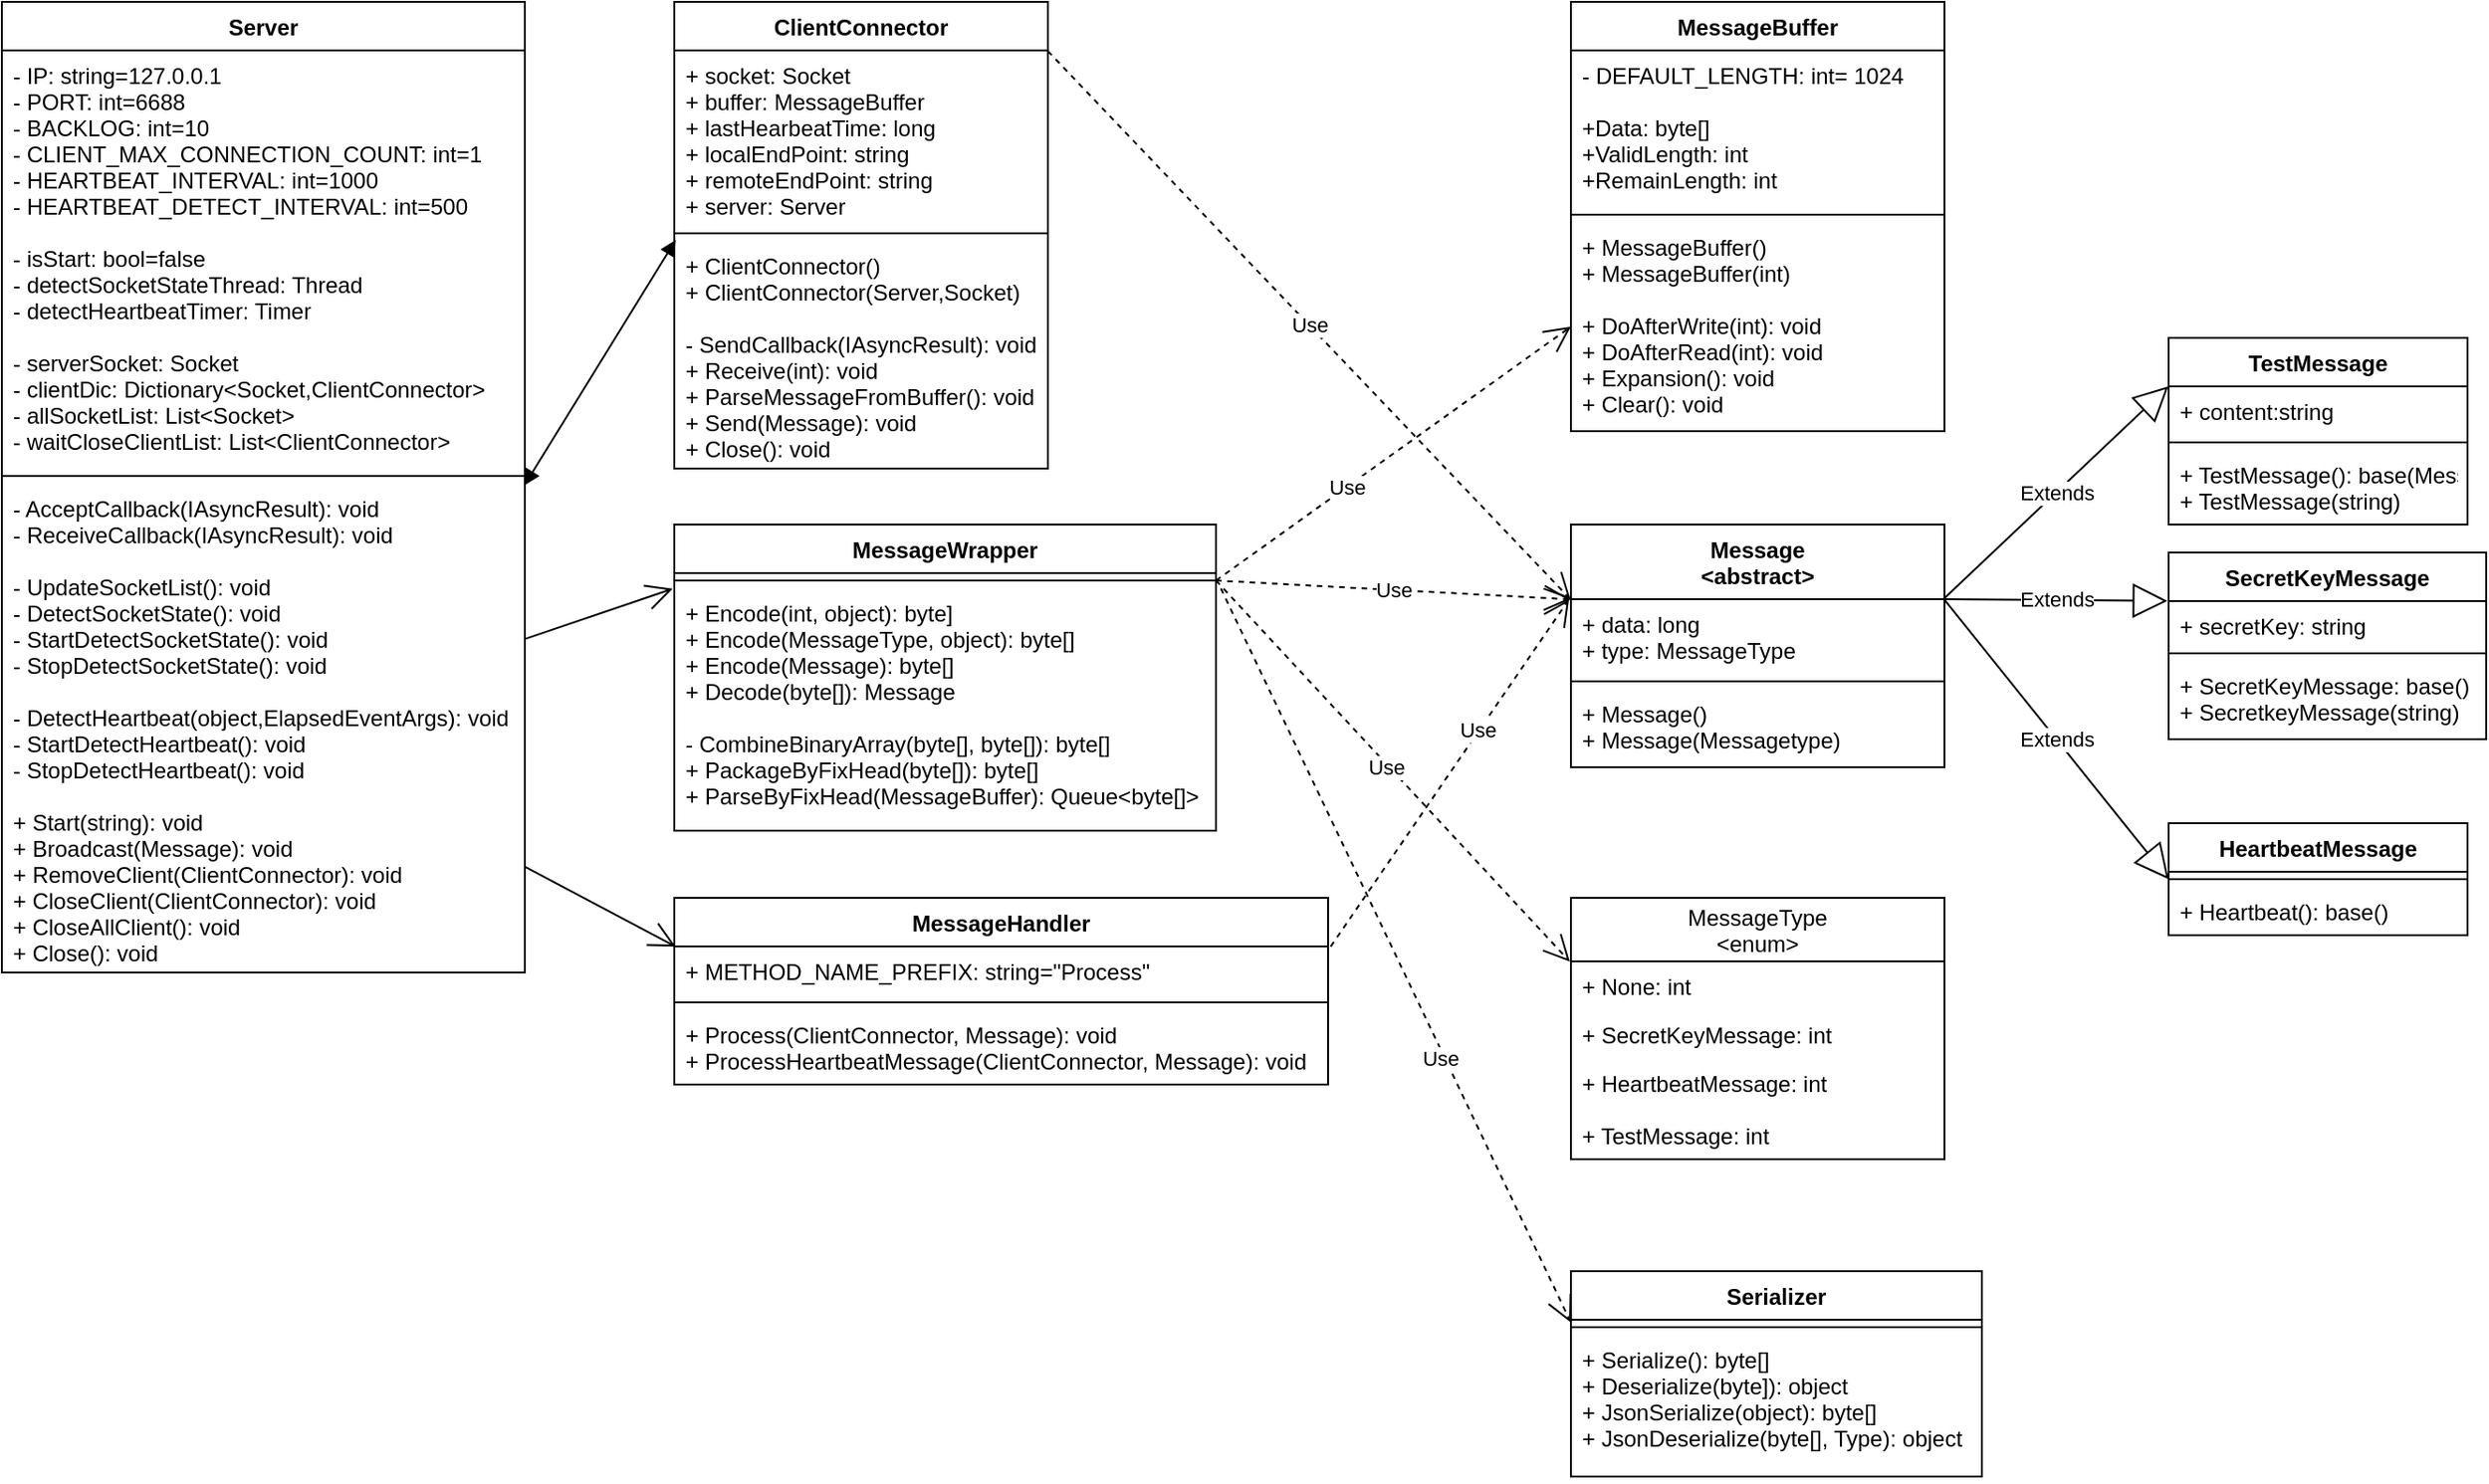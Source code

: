 <mxfile version="20.5.0" type="github">
  <diagram id="C5RBs43oDa-KdzZeNtuy" name="Page-1">
    <mxGraphModel dx="1618" dy="710" grid="1" gridSize="10" guides="1" tooltips="1" connect="1" arrows="1" fold="1" page="1" pageScale="1" pageWidth="827" pageHeight="1169" math="0" shadow="0">
      <root>
        <mxCell id="WIyWlLk6GJQsqaUBKTNV-0" />
        <mxCell id="WIyWlLk6GJQsqaUBKTNV-1" parent="WIyWlLk6GJQsqaUBKTNV-0" />
        <mxCell id="VAwtb7KLq5aNkNkUl2DF-0" value="Server" style="swimlane;fontStyle=1;align=center;verticalAlign=top;childLayout=stackLayout;horizontal=1;startSize=26;horizontalStack=0;resizeParent=1;resizeParentMax=0;resizeLast=0;collapsible=1;marginBottom=0;" parent="WIyWlLk6GJQsqaUBKTNV-1" vertex="1">
          <mxGeometry x="40" y="40" width="280" height="520" as="geometry" />
        </mxCell>
        <mxCell id="VAwtb7KLq5aNkNkUl2DF-1" value="- IP: string=127.0.0.1&#xa;- PORT: int=6688&#xa;- BACKLOG: int=10&#xa;- CLIENT_MAX_CONNECTION_COUNT: int=1&#xa;- HEARTBEAT_INTERVAL: int=1000&#xa;- HEARTBEAT_DETECT_INTERVAL: int=500&#xa;&#xa;- isStart: bool=false&#xa;- detectSocketStateThread: Thread&#xa;- detectHeartbeatTimer: Timer&#xa;&#xa;- serverSocket: Socket&#xa;- clientDic: Dictionary&lt;Socket,ClientConnector&gt;&#xa;- allSocketList: List&lt;Socket&gt;&#xa;- waitCloseClientList: List&lt;ClientConnector&gt;" style="text;strokeColor=none;fillColor=none;align=left;verticalAlign=top;spacingLeft=4;spacingRight=4;overflow=hidden;rotatable=0;points=[[0,0.5],[1,0.5]];portConstraint=eastwest;" parent="VAwtb7KLq5aNkNkUl2DF-0" vertex="1">
          <mxGeometry y="26" width="280" height="224" as="geometry" />
        </mxCell>
        <mxCell id="VAwtb7KLq5aNkNkUl2DF-2" value="" style="line;strokeWidth=1;fillColor=none;align=left;verticalAlign=middle;spacingTop=-1;spacingLeft=3;spacingRight=3;rotatable=0;labelPosition=right;points=[];portConstraint=eastwest;strokeColor=inherit;" parent="VAwtb7KLq5aNkNkUl2DF-0" vertex="1">
          <mxGeometry y="250" width="280" height="8" as="geometry" />
        </mxCell>
        <mxCell id="VAwtb7KLq5aNkNkUl2DF-3" value="- AcceptCallback(IAsyncResult): void&#xa;- ReceiveCallback(IAsyncResult): void&#xa;&#xa;- UpdateSocketList(): void&#xa;- DetectSocketState(): void&#xa;- StartDetectSocketState(): void&#xa;- StopDetectSocketState(): void&#xa;&#xa;- DetectHeartbeat(object,ElapsedEventArgs): void&#xa;- StartDetectHeartbeat(): void&#xa;- StopDetectHeartbeat(): void&#xa;&#xa;+ Start(string): void&#xa;+ Broadcast(Message): void&#xa;+ RemoveClient(ClientConnector): void&#xa;+ CloseClient(ClientConnector): void&#xa;+ CloseAllClient(): void&#xa;+ Close(): void" style="text;strokeColor=none;fillColor=none;align=left;verticalAlign=top;spacingLeft=4;spacingRight=4;overflow=hidden;rotatable=0;points=[[0,0.5],[1,0.5]];portConstraint=eastwest;" parent="VAwtb7KLq5aNkNkUl2DF-0" vertex="1">
          <mxGeometry y="258" width="280" height="262" as="geometry" />
        </mxCell>
        <mxCell id="B_friO1HUQH2m3yJXOge-0" value="ClientConnector" style="swimlane;fontStyle=1;align=center;verticalAlign=top;childLayout=stackLayout;horizontal=1;startSize=26;horizontalStack=0;resizeParent=1;resizeParentMax=0;resizeLast=0;collapsible=1;marginBottom=0;" parent="WIyWlLk6GJQsqaUBKTNV-1" vertex="1">
          <mxGeometry x="400" y="40" width="200" height="250" as="geometry" />
        </mxCell>
        <mxCell id="B_friO1HUQH2m3yJXOge-1" value="+ socket: Socket&#xa;+ buffer: MessageBuffer&#xa;+ lastHearbeatTime: long&#xa;+ localEndPoint: string&#xa;+ remoteEndPoint: string&#xa;+ server: Server&#xa;" style="text;strokeColor=none;fillColor=none;align=left;verticalAlign=top;spacingLeft=4;spacingRight=4;overflow=hidden;rotatable=0;points=[[0,0.5],[1,0.5]];portConstraint=eastwest;" parent="B_friO1HUQH2m3yJXOge-0" vertex="1">
          <mxGeometry y="26" width="200" height="94" as="geometry" />
        </mxCell>
        <mxCell id="B_friO1HUQH2m3yJXOge-2" value="" style="line;strokeWidth=1;fillColor=none;align=left;verticalAlign=middle;spacingTop=-1;spacingLeft=3;spacingRight=3;rotatable=0;labelPosition=right;points=[];portConstraint=eastwest;strokeColor=inherit;" parent="B_friO1HUQH2m3yJXOge-0" vertex="1">
          <mxGeometry y="120" width="200" height="8" as="geometry" />
        </mxCell>
        <mxCell id="B_friO1HUQH2m3yJXOge-3" value="+ ClientConnector()&#xa;+ ClientConnector(Server,Socket)&#xa;&#xa;- SendCallback(IAsyncResult): void&#xa;+ Receive(int): void&#xa;+ ParseMessageFromBuffer(): void&#xa;+ Send(Message): void&#xa;+ Close(): void" style="text;strokeColor=none;fillColor=none;align=left;verticalAlign=top;spacingLeft=4;spacingRight=4;overflow=hidden;rotatable=0;points=[[0,0.5],[1,0.5]];portConstraint=eastwest;" parent="B_friO1HUQH2m3yJXOge-0" vertex="1">
          <mxGeometry y="128" width="200" height="122" as="geometry" />
        </mxCell>
        <mxCell id="B_friO1HUQH2m3yJXOge-4" value="MessageHandler" style="swimlane;fontStyle=1;align=center;verticalAlign=top;childLayout=stackLayout;horizontal=1;startSize=26;horizontalStack=0;resizeParent=1;resizeParentMax=0;resizeLast=0;collapsible=1;marginBottom=0;" parent="WIyWlLk6GJQsqaUBKTNV-1" vertex="1">
          <mxGeometry x="400" y="520" width="350" height="100" as="geometry" />
        </mxCell>
        <mxCell id="B_friO1HUQH2m3yJXOge-5" value="+ METHOD_NAME_PREFIX: string=&quot;Process&quot;" style="text;strokeColor=none;fillColor=none;align=left;verticalAlign=top;spacingLeft=4;spacingRight=4;overflow=hidden;rotatable=0;points=[[0,0.5],[1,0.5]];portConstraint=eastwest;" parent="B_friO1HUQH2m3yJXOge-4" vertex="1">
          <mxGeometry y="26" width="350" height="26" as="geometry" />
        </mxCell>
        <mxCell id="B_friO1HUQH2m3yJXOge-6" value="" style="line;strokeWidth=1;fillColor=none;align=left;verticalAlign=middle;spacingTop=-1;spacingLeft=3;spacingRight=3;rotatable=0;labelPosition=right;points=[];portConstraint=eastwest;strokeColor=inherit;" parent="B_friO1HUQH2m3yJXOge-4" vertex="1">
          <mxGeometry y="52" width="350" height="8" as="geometry" />
        </mxCell>
        <mxCell id="B_friO1HUQH2m3yJXOge-7" value="+ Process(ClientConnector, Message): void&#xa;+ ProcessHeartbeatMessage(ClientConnector, Message): void" style="text;strokeColor=none;fillColor=none;align=left;verticalAlign=top;spacingLeft=4;spacingRight=4;overflow=hidden;rotatable=0;points=[[0,0.5],[1,0.5]];portConstraint=eastwest;" parent="B_friO1HUQH2m3yJXOge-4" vertex="1">
          <mxGeometry y="60" width="350" height="40" as="geometry" />
        </mxCell>
        <mxCell id="B_friO1HUQH2m3yJXOge-8" value="Message&#xa;&lt;abstract&gt;" style="swimlane;fontStyle=1;align=center;verticalAlign=top;childLayout=stackLayout;horizontal=1;startSize=40;horizontalStack=0;resizeParent=1;resizeParentMax=0;resizeLast=0;collapsible=1;marginBottom=0;" parent="WIyWlLk6GJQsqaUBKTNV-1" vertex="1">
          <mxGeometry x="880" y="320" width="200" height="130" as="geometry" />
        </mxCell>
        <mxCell id="B_friO1HUQH2m3yJXOge-9" value="+ data: long&#xa;+ type: MessageType&#xa;&#xa;" style="text;strokeColor=none;fillColor=none;align=left;verticalAlign=top;spacingLeft=4;spacingRight=4;overflow=hidden;rotatable=0;points=[[0,0.5],[1,0.5]];portConstraint=eastwest;" parent="B_friO1HUQH2m3yJXOge-8" vertex="1">
          <mxGeometry y="40" width="200" height="40" as="geometry" />
        </mxCell>
        <mxCell id="B_friO1HUQH2m3yJXOge-10" value="" style="line;strokeWidth=1;fillColor=none;align=left;verticalAlign=middle;spacingTop=-1;spacingLeft=3;spacingRight=3;rotatable=0;labelPosition=right;points=[];portConstraint=eastwest;strokeColor=inherit;" parent="B_friO1HUQH2m3yJXOge-8" vertex="1">
          <mxGeometry y="80" width="200" height="8" as="geometry" />
        </mxCell>
        <mxCell id="B_friO1HUQH2m3yJXOge-11" value="+ Message()&#xa;+ Message(Messagetype)" style="text;strokeColor=none;fillColor=none;align=left;verticalAlign=top;spacingLeft=4;spacingRight=4;overflow=hidden;rotatable=0;points=[[0,0.5],[1,0.5]];portConstraint=eastwest;" parent="B_friO1HUQH2m3yJXOge-8" vertex="1">
          <mxGeometry y="88" width="200" height="42" as="geometry" />
        </mxCell>
        <mxCell id="B_friO1HUQH2m3yJXOge-12" value="MessageBuffer" style="swimlane;fontStyle=1;align=center;verticalAlign=top;childLayout=stackLayout;horizontal=1;startSize=26;horizontalStack=0;resizeParent=1;resizeParentMax=0;resizeLast=0;collapsible=1;marginBottom=0;" parent="WIyWlLk6GJQsqaUBKTNV-1" vertex="1">
          <mxGeometry x="880" y="40" width="200" height="230" as="geometry" />
        </mxCell>
        <mxCell id="B_friO1HUQH2m3yJXOge-13" value="- DEFAULT_LENGTH: int= 1024&#xa;&#xa;+Data: byte[]&#xa;+ValidLength: int&#xa;+RemainLength: int" style="text;strokeColor=none;fillColor=none;align=left;verticalAlign=top;spacingLeft=4;spacingRight=4;overflow=hidden;rotatable=0;points=[[0,0.5],[1,0.5]];portConstraint=eastwest;" parent="B_friO1HUQH2m3yJXOge-12" vertex="1">
          <mxGeometry y="26" width="200" height="84" as="geometry" />
        </mxCell>
        <mxCell id="B_friO1HUQH2m3yJXOge-14" value="" style="line;strokeWidth=1;fillColor=none;align=left;verticalAlign=middle;spacingTop=-1;spacingLeft=3;spacingRight=3;rotatable=0;labelPosition=right;points=[];portConstraint=eastwest;strokeColor=inherit;" parent="B_friO1HUQH2m3yJXOge-12" vertex="1">
          <mxGeometry y="110" width="200" height="8" as="geometry" />
        </mxCell>
        <mxCell id="B_friO1HUQH2m3yJXOge-15" value="+ MessageBuffer()&#xa;+ MessageBuffer(int)&#xa;&#xa;+ DoAfterWrite(int): void&#xa;+ DoAfterRead(int): void&#xa;+ Expansion(): void&#xa;+ Clear(): void" style="text;strokeColor=none;fillColor=none;align=left;verticalAlign=top;spacingLeft=4;spacingRight=4;overflow=hidden;rotatable=0;points=[[0,0.5],[1,0.5]];portConstraint=eastwest;" parent="B_friO1HUQH2m3yJXOge-12" vertex="1">
          <mxGeometry y="118" width="200" height="112" as="geometry" />
        </mxCell>
        <mxCell id="B_friO1HUQH2m3yJXOge-20" value="MessageWrapper" style="swimlane;fontStyle=1;align=center;verticalAlign=top;childLayout=stackLayout;horizontal=1;startSize=26;horizontalStack=0;resizeParent=1;resizeParentMax=0;resizeLast=0;collapsible=1;marginBottom=0;" parent="WIyWlLk6GJQsqaUBKTNV-1" vertex="1">
          <mxGeometry x="400" y="320" width="290" height="164" as="geometry" />
        </mxCell>
        <mxCell id="B_friO1HUQH2m3yJXOge-22" value="" style="line;strokeWidth=1;fillColor=none;align=left;verticalAlign=middle;spacingTop=-1;spacingLeft=3;spacingRight=3;rotatable=0;labelPosition=right;points=[];portConstraint=eastwest;strokeColor=inherit;" parent="B_friO1HUQH2m3yJXOge-20" vertex="1">
          <mxGeometry y="26" width="290" height="8" as="geometry" />
        </mxCell>
        <mxCell id="B_friO1HUQH2m3yJXOge-23" value="+ Encode(int, object): byte]&#xa;+ Encode(MessageType, object): byte[]&#xa;+ Encode(Message): byte[]&#xa;+ Decode(byte[]): Message&#xa;&#xa;- CombineBinaryArray(byte[], byte[]): byte[]&#xa;+ PackageByFixHead(byte[]): byte[]&#xa;+ ParseByFixHead(MessageBuffer): Queue&lt;byte[]&gt;" style="text;strokeColor=none;fillColor=none;align=left;verticalAlign=top;spacingLeft=4;spacingRight=4;overflow=hidden;rotatable=0;points=[[0,0.5],[1,0.5]];portConstraint=eastwest;" parent="B_friO1HUQH2m3yJXOge-20" vertex="1">
          <mxGeometry y="34" width="290" height="130" as="geometry" />
        </mxCell>
        <mxCell id="B_friO1HUQH2m3yJXOge-24" value="Serializer" style="swimlane;fontStyle=1;align=center;verticalAlign=top;childLayout=stackLayout;horizontal=1;startSize=26;horizontalStack=0;resizeParent=1;resizeParentMax=0;resizeLast=0;collapsible=1;marginBottom=0;" parent="WIyWlLk6GJQsqaUBKTNV-1" vertex="1">
          <mxGeometry x="880" y="720" width="220" height="110" as="geometry" />
        </mxCell>
        <mxCell id="B_friO1HUQH2m3yJXOge-26" value="" style="line;strokeWidth=1;fillColor=none;align=left;verticalAlign=middle;spacingTop=-1;spacingLeft=3;spacingRight=3;rotatable=0;labelPosition=right;points=[];portConstraint=eastwest;strokeColor=inherit;" parent="B_friO1HUQH2m3yJXOge-24" vertex="1">
          <mxGeometry y="26" width="220" height="8" as="geometry" />
        </mxCell>
        <mxCell id="B_friO1HUQH2m3yJXOge-27" value="+ Serialize(): byte[]&#xa;+ Deserialize(byte]): object&#xa;+ JsonSerialize(object): byte[]&#xa;+ JsonDeserialize(byte[], Type): object" style="text;strokeColor=none;fillColor=none;align=left;verticalAlign=top;spacingLeft=4;spacingRight=4;overflow=hidden;rotatable=0;points=[[0,0.5],[1,0.5]];portConstraint=eastwest;" parent="B_friO1HUQH2m3yJXOge-24" vertex="1">
          <mxGeometry y="34" width="220" height="76" as="geometry" />
        </mxCell>
        <mxCell id="NcEaHT6Et7PMbFL95pdy-6" value="TestMessage" style="swimlane;fontStyle=1;align=center;verticalAlign=top;childLayout=stackLayout;horizontal=1;startSize=26;horizontalStack=0;resizeParent=1;resizeParentMax=0;resizeLast=0;collapsible=1;marginBottom=0;" vertex="1" parent="WIyWlLk6GJQsqaUBKTNV-1">
          <mxGeometry x="1200" y="220" width="160" height="100" as="geometry" />
        </mxCell>
        <mxCell id="NcEaHT6Et7PMbFL95pdy-7" value="+ content:string" style="text;strokeColor=none;fillColor=none;align=left;verticalAlign=top;spacingLeft=4;spacingRight=4;overflow=hidden;rotatable=0;points=[[0,0.5],[1,0.5]];portConstraint=eastwest;" vertex="1" parent="NcEaHT6Et7PMbFL95pdy-6">
          <mxGeometry y="26" width="160" height="26" as="geometry" />
        </mxCell>
        <mxCell id="NcEaHT6Et7PMbFL95pdy-8" value="" style="line;strokeWidth=1;fillColor=none;align=left;verticalAlign=middle;spacingTop=-1;spacingLeft=3;spacingRight=3;rotatable=0;labelPosition=right;points=[];portConstraint=eastwest;strokeColor=inherit;" vertex="1" parent="NcEaHT6Et7PMbFL95pdy-6">
          <mxGeometry y="52" width="160" height="8" as="geometry" />
        </mxCell>
        <mxCell id="NcEaHT6Et7PMbFL95pdy-9" value="+ TestMessage(): base(MessageType)&#xa;+ TestMessage(string)" style="text;strokeColor=none;fillColor=none;align=left;verticalAlign=top;spacingLeft=4;spacingRight=4;overflow=hidden;rotatable=0;points=[[0,0.5],[1,0.5]];portConstraint=eastwest;" vertex="1" parent="NcEaHT6Et7PMbFL95pdy-6">
          <mxGeometry y="60" width="160" height="40" as="geometry" />
        </mxCell>
        <mxCell id="NcEaHT6Et7PMbFL95pdy-12" value="SecretKeyMessage" style="swimlane;fontStyle=1;align=center;verticalAlign=top;childLayout=stackLayout;horizontal=1;startSize=26;horizontalStack=0;resizeParent=1;resizeParentMax=0;resizeLast=0;collapsible=1;marginBottom=0;" vertex="1" parent="WIyWlLk6GJQsqaUBKTNV-1">
          <mxGeometry x="1200" y="335" width="170" height="100" as="geometry" />
        </mxCell>
        <mxCell id="NcEaHT6Et7PMbFL95pdy-13" value="+ secretKey: string" style="text;strokeColor=none;fillColor=none;align=left;verticalAlign=top;spacingLeft=4;spacingRight=4;overflow=hidden;rotatable=0;points=[[0,0.5],[1,0.5]];portConstraint=eastwest;" vertex="1" parent="NcEaHT6Et7PMbFL95pdy-12">
          <mxGeometry y="26" width="170" height="24" as="geometry" />
        </mxCell>
        <mxCell id="NcEaHT6Et7PMbFL95pdy-14" value="" style="line;strokeWidth=1;fillColor=none;align=left;verticalAlign=middle;spacingTop=-1;spacingLeft=3;spacingRight=3;rotatable=0;labelPosition=right;points=[];portConstraint=eastwest;strokeColor=inherit;" vertex="1" parent="NcEaHT6Et7PMbFL95pdy-12">
          <mxGeometry y="50" width="170" height="8" as="geometry" />
        </mxCell>
        <mxCell id="NcEaHT6Et7PMbFL95pdy-15" value="+ SecretKeyMessage: base()&#xa;+ SecretkeyMessage(string)" style="text;strokeColor=none;fillColor=none;align=left;verticalAlign=top;spacingLeft=4;spacingRight=4;overflow=hidden;rotatable=0;points=[[0,0.5],[1,0.5]];portConstraint=eastwest;" vertex="1" parent="NcEaHT6Et7PMbFL95pdy-12">
          <mxGeometry y="58" width="170" height="42" as="geometry" />
        </mxCell>
        <mxCell id="NcEaHT6Et7PMbFL95pdy-16" value="HeartbeatMessage" style="swimlane;fontStyle=1;align=center;verticalAlign=top;childLayout=stackLayout;horizontal=1;startSize=26;horizontalStack=0;resizeParent=1;resizeParentMax=0;resizeLast=0;collapsible=1;marginBottom=0;" vertex="1" parent="WIyWlLk6GJQsqaUBKTNV-1">
          <mxGeometry x="1200" y="480" width="160" height="60" as="geometry" />
        </mxCell>
        <mxCell id="NcEaHT6Et7PMbFL95pdy-18" value="" style="line;strokeWidth=1;fillColor=none;align=left;verticalAlign=middle;spacingTop=-1;spacingLeft=3;spacingRight=3;rotatable=0;labelPosition=right;points=[];portConstraint=eastwest;strokeColor=inherit;" vertex="1" parent="NcEaHT6Et7PMbFL95pdy-16">
          <mxGeometry y="26" width="160" height="8" as="geometry" />
        </mxCell>
        <mxCell id="NcEaHT6Et7PMbFL95pdy-19" value="+ Heartbeat(): base()" style="text;strokeColor=none;fillColor=none;align=left;verticalAlign=top;spacingLeft=4;spacingRight=4;overflow=hidden;rotatable=0;points=[[0,0.5],[1,0.5]];portConstraint=eastwest;" vertex="1" parent="NcEaHT6Et7PMbFL95pdy-16">
          <mxGeometry y="34" width="160" height="26" as="geometry" />
        </mxCell>
        <mxCell id="NcEaHT6Et7PMbFL95pdy-25" value="MessageType&#xa;&lt;enum&gt;" style="swimlane;fontStyle=0;childLayout=stackLayout;horizontal=1;startSize=34;fillColor=none;horizontalStack=0;resizeParent=1;resizeParentMax=0;resizeLast=0;collapsible=1;marginBottom=0;" vertex="1" parent="WIyWlLk6GJQsqaUBKTNV-1">
          <mxGeometry x="880" y="520" width="200" height="140" as="geometry" />
        </mxCell>
        <mxCell id="NcEaHT6Et7PMbFL95pdy-26" value="+ None: int" style="text;strokeColor=none;fillColor=none;align=left;verticalAlign=top;spacingLeft=4;spacingRight=4;overflow=hidden;rotatable=0;points=[[0,0.5],[1,0.5]];portConstraint=eastwest;" vertex="1" parent="NcEaHT6Et7PMbFL95pdy-25">
          <mxGeometry y="34" width="200" height="26" as="geometry" />
        </mxCell>
        <mxCell id="NcEaHT6Et7PMbFL95pdy-27" value="+ SecretKeyMessage: int" style="text;strokeColor=none;fillColor=none;align=left;verticalAlign=top;spacingLeft=4;spacingRight=4;overflow=hidden;rotatable=0;points=[[0,0.5],[1,0.5]];portConstraint=eastwest;" vertex="1" parent="NcEaHT6Et7PMbFL95pdy-25">
          <mxGeometry y="60" width="200" height="26" as="geometry" />
        </mxCell>
        <mxCell id="NcEaHT6Et7PMbFL95pdy-28" value="+ HeartbeatMessage: int&#xa;&#xa;+ TestMessage: int" style="text;strokeColor=none;fillColor=none;align=left;verticalAlign=top;spacingLeft=4;spacingRight=4;overflow=hidden;rotatable=0;points=[[0,0.5],[1,0.5]];portConstraint=eastwest;" vertex="1" parent="NcEaHT6Et7PMbFL95pdy-25">
          <mxGeometry y="86" width="200" height="54" as="geometry" />
        </mxCell>
        <mxCell id="NcEaHT6Et7PMbFL95pdy-32" value="Use" style="endArrow=open;endSize=12;dashed=1;html=1;rounded=0;entryX=0;entryY=0.5;entryDx=0;entryDy=0;" edge="1" parent="WIyWlLk6GJQsqaUBKTNV-1" target="B_friO1HUQH2m3yJXOge-15">
          <mxGeometry x="-0.264" width="160" relative="1" as="geometry">
            <mxPoint x="690" y="350" as="sourcePoint" />
            <mxPoint x="850" y="400" as="targetPoint" />
            <Array as="points" />
            <mxPoint as="offset" />
          </mxGeometry>
        </mxCell>
        <mxCell id="NcEaHT6Et7PMbFL95pdy-33" value="Use" style="endArrow=open;endSize=12;dashed=1;html=1;rounded=0;entryX=-0.003;entryY=0.005;entryDx=0;entryDy=0;entryPerimeter=0;" edge="1" parent="WIyWlLk6GJQsqaUBKTNV-1" target="NcEaHT6Et7PMbFL95pdy-26">
          <mxGeometry x="-0.039" y="-2" width="160" relative="1" as="geometry">
            <mxPoint x="690" y="350" as="sourcePoint" />
            <mxPoint x="850" y="400" as="targetPoint" />
            <Array as="points" />
            <mxPoint x="1" as="offset" />
          </mxGeometry>
        </mxCell>
        <mxCell id="NcEaHT6Et7PMbFL95pdy-44" value="Extends" style="endArrow=block;endSize=16;endFill=0;html=1;rounded=0;entryX=-0.004;entryY=-0.004;entryDx=0;entryDy=0;exitX=0.998;exitY=0;exitDx=0;exitDy=0;exitPerimeter=0;entryPerimeter=0;" edge="1" parent="WIyWlLk6GJQsqaUBKTNV-1" source="B_friO1HUQH2m3yJXOge-9" target="NcEaHT6Et7PMbFL95pdy-13">
          <mxGeometry width="160" relative="1" as="geometry">
            <mxPoint x="1080" y="380" as="sourcePoint" />
            <mxPoint x="1240" y="380" as="targetPoint" />
          </mxGeometry>
        </mxCell>
        <mxCell id="NcEaHT6Et7PMbFL95pdy-47" value="Extends" style="endArrow=block;endSize=16;endFill=0;html=1;rounded=0;entryX=0;entryY=0.5;entryDx=0;entryDy=0;exitX=0.998;exitY=-0.005;exitDx=0;exitDy=0;exitPerimeter=0;" edge="1" parent="WIyWlLk6GJQsqaUBKTNV-1" source="B_friO1HUQH2m3yJXOge-9" target="NcEaHT6Et7PMbFL95pdy-16">
          <mxGeometry width="160" relative="1" as="geometry">
            <mxPoint x="1080" y="380" as="sourcePoint" />
            <mxPoint x="1240" y="380" as="targetPoint" />
          </mxGeometry>
        </mxCell>
        <mxCell id="NcEaHT6Et7PMbFL95pdy-48" value="Extends" style="endArrow=block;endSize=16;endFill=0;html=1;rounded=0;entryX=-0.001;entryY=-0.001;entryDx=0;entryDy=0;entryPerimeter=0;exitX=0.997;exitY=0;exitDx=0;exitDy=0;exitPerimeter=0;" edge="1" parent="WIyWlLk6GJQsqaUBKTNV-1" source="B_friO1HUQH2m3yJXOge-9" target="NcEaHT6Et7PMbFL95pdy-7">
          <mxGeometry width="160" relative="1" as="geometry">
            <mxPoint x="1080" y="429" as="sourcePoint" />
            <mxPoint x="1240" y="429" as="targetPoint" />
          </mxGeometry>
        </mxCell>
        <mxCell id="NcEaHT6Et7PMbFL95pdy-49" value="Use" style="endArrow=open;endSize=12;dashed=1;html=1;rounded=0;entryX=-0.001;entryY=0.002;entryDx=0;entryDy=0;exitX=1;exitY=0.004;exitDx=0;exitDy=0;exitPerimeter=0;entryPerimeter=0;" edge="1" parent="WIyWlLk6GJQsqaUBKTNV-1" source="B_friO1HUQH2m3yJXOge-1" target="B_friO1HUQH2m3yJXOge-9">
          <mxGeometry width="160" relative="1" as="geometry">
            <mxPoint x="600" y="229" as="sourcePoint" />
            <mxPoint x="760" y="229" as="targetPoint" />
          </mxGeometry>
        </mxCell>
        <mxCell id="NcEaHT6Et7PMbFL95pdy-50" value="Use" style="endArrow=open;endSize=12;dashed=1;html=1;rounded=0;entryX=-0.001;entryY=0.002;entryDx=0;entryDy=0;entryPerimeter=0;exitX=1;exitY=0.5;exitDx=0;exitDy=0;exitPerimeter=0;" edge="1" parent="WIyWlLk6GJQsqaUBKTNV-1" source="B_friO1HUQH2m3yJXOge-22" target="B_friO1HUQH2m3yJXOge-9">
          <mxGeometry width="160" relative="1" as="geometry">
            <mxPoint x="690" y="419" as="sourcePoint" />
            <mxPoint x="850" y="419" as="targetPoint" />
          </mxGeometry>
        </mxCell>
        <mxCell id="NcEaHT6Et7PMbFL95pdy-51" value="Use" style="endArrow=open;endSize=12;dashed=1;html=1;rounded=0;entryX=-0.005;entryY=0.002;entryDx=0;entryDy=0;entryPerimeter=0;exitX=1.004;exitY=0.003;exitDx=0;exitDy=0;exitPerimeter=0;" edge="1" parent="WIyWlLk6GJQsqaUBKTNV-1" source="B_friO1HUQH2m3yJXOge-5" target="B_friO1HUQH2m3yJXOge-9">
          <mxGeometry x="0.243" y="1" width="160" relative="1" as="geometry">
            <mxPoint x="750" y="580" as="sourcePoint" />
            <mxPoint x="910" y="580" as="targetPoint" />
            <mxPoint as="offset" />
          </mxGeometry>
        </mxCell>
        <mxCell id="NcEaHT6Et7PMbFL95pdy-52" value="Use" style="endArrow=open;endSize=12;dashed=1;html=1;rounded=0;entryX=0;entryY=0.25;entryDx=0;entryDy=0;exitX=1.009;exitY=0.002;exitDx=0;exitDy=0;exitPerimeter=0;" edge="1" parent="WIyWlLk6GJQsqaUBKTNV-1" source="B_friO1HUQH2m3yJXOge-23" target="B_friO1HUQH2m3yJXOge-24">
          <mxGeometry x="0.273" y="-2" width="160" relative="1" as="geometry">
            <mxPoint x="690" y="419" as="sourcePoint" />
            <mxPoint x="850" y="419" as="targetPoint" />
            <mxPoint as="offset" />
          </mxGeometry>
        </mxCell>
        <mxCell id="NcEaHT6Et7PMbFL95pdy-54" value="" style="endArrow=block;startArrow=block;endFill=1;startFill=1;html=1;rounded=0;entryX=0.004;entryY=-0.004;entryDx=0;entryDy=0;entryPerimeter=0;exitX=0.999;exitY=0.004;exitDx=0;exitDy=0;exitPerimeter=0;" edge="1" parent="WIyWlLk6GJQsqaUBKTNV-1" source="VAwtb7KLq5aNkNkUl2DF-3" target="B_friO1HUQH2m3yJXOge-3">
          <mxGeometry width="160" relative="1" as="geometry">
            <mxPoint x="320" y="429" as="sourcePoint" />
            <mxPoint x="480" y="429" as="targetPoint" />
          </mxGeometry>
        </mxCell>
        <mxCell id="NcEaHT6Et7PMbFL95pdy-55" value="" style="endArrow=open;endFill=1;endSize=12;html=1;rounded=0;entryX=-0.003;entryY=0.003;entryDx=0;entryDy=0;entryPerimeter=0;" edge="1" parent="WIyWlLk6GJQsqaUBKTNV-1" source="VAwtb7KLq5aNkNkUl2DF-3" target="B_friO1HUQH2m3yJXOge-23">
          <mxGeometry width="160" relative="1" as="geometry">
            <mxPoint x="320" y="429" as="sourcePoint" />
            <mxPoint x="480" y="429" as="targetPoint" />
          </mxGeometry>
        </mxCell>
        <mxCell id="NcEaHT6Et7PMbFL95pdy-56" value="" style="endArrow=open;endFill=1;endSize=12;html=1;rounded=0;entryX=0.002;entryY=0.003;entryDx=0;entryDy=0;entryPerimeter=0;" edge="1" parent="WIyWlLk6GJQsqaUBKTNV-1" source="VAwtb7KLq5aNkNkUl2DF-3" target="B_friO1HUQH2m3yJXOge-5">
          <mxGeometry width="160" relative="1" as="geometry">
            <mxPoint x="320" y="429" as="sourcePoint" />
            <mxPoint x="480" y="429" as="targetPoint" />
          </mxGeometry>
        </mxCell>
      </root>
    </mxGraphModel>
  </diagram>
</mxfile>

